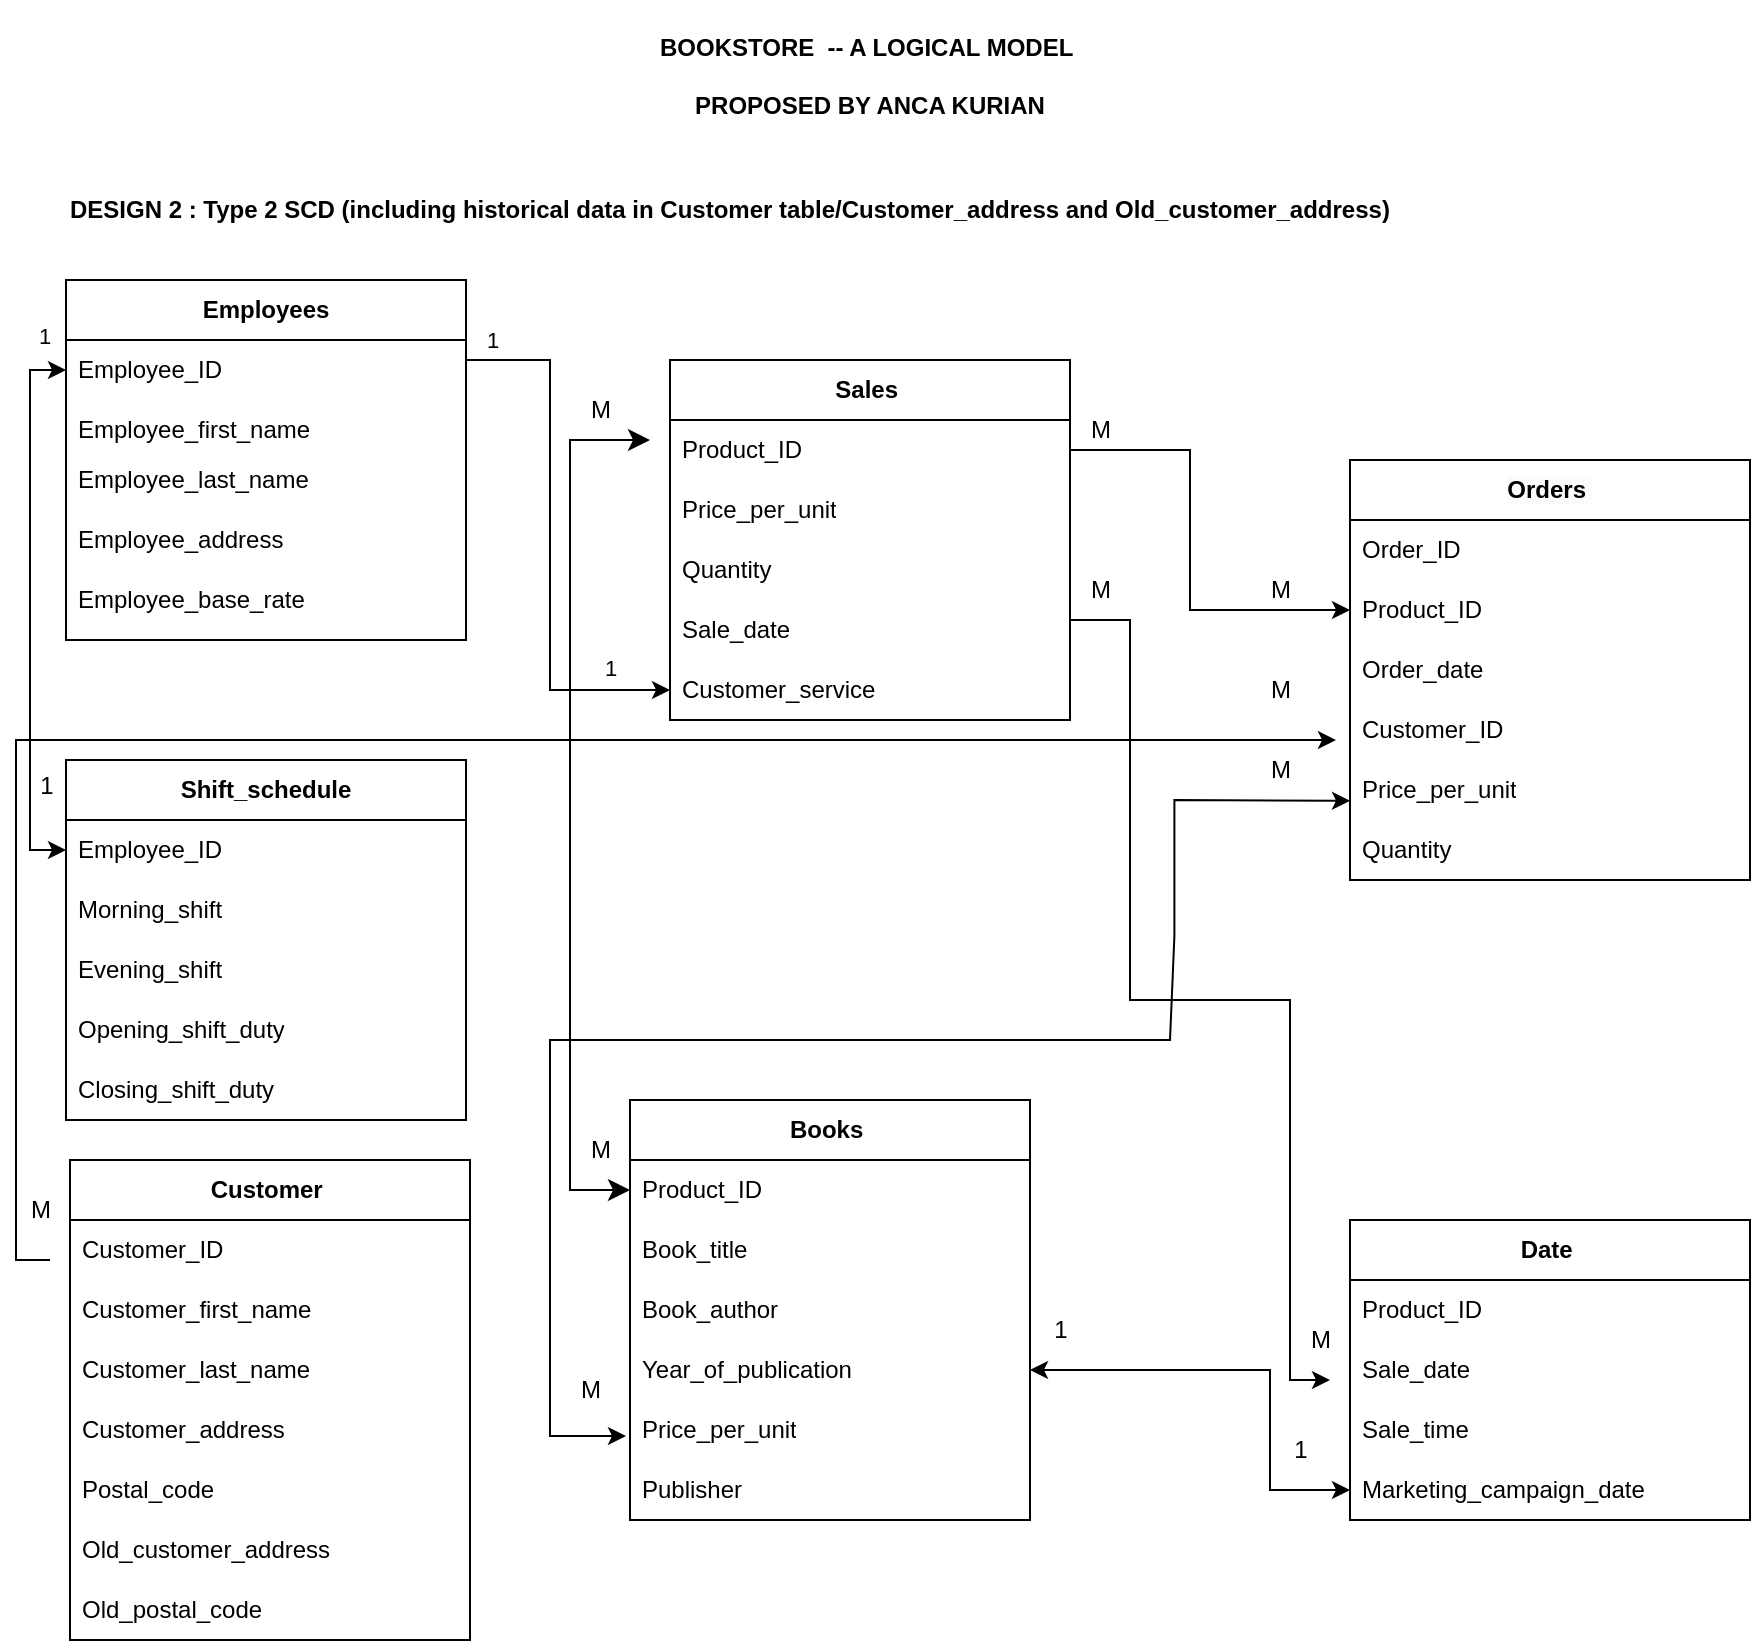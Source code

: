<mxfile version="24.7.16">
  <diagram name="Page-1" id="tgbP7fMSsW4LpV0L97UW">
    <mxGraphModel dx="1448" dy="721" grid="0" gridSize="10" guides="1" tooltips="1" connect="1" arrows="1" fold="1" page="1" pageScale="1" pageWidth="1100" pageHeight="850" math="0" shadow="0">
      <root>
        <mxCell id="0" />
        <mxCell id="1" parent="0" />
        <mxCell id="IiRR-AAmjPL472o-RA-9-1" value="&lt;span style=&quot;font-weight: 700;&quot;&gt;Employees&lt;/span&gt;" style="swimlane;fontStyle=0;childLayout=stackLayout;horizontal=1;startSize=30;horizontalStack=0;resizeParent=1;resizeParentMax=0;resizeLast=0;collapsible=1;marginBottom=0;whiteSpace=wrap;html=1;" vertex="1" parent="1">
          <mxGeometry x="488" y="420" width="200" height="180" as="geometry" />
        </mxCell>
        <mxCell id="IiRR-AAmjPL472o-RA-9-2" value="Employee_ID" style="text;strokeColor=none;fillColor=none;align=left;verticalAlign=middle;spacingLeft=4;spacingRight=4;overflow=hidden;points=[[0,0.5],[1,0.5]];portConstraint=eastwest;rotatable=0;whiteSpace=wrap;html=1;" vertex="1" parent="IiRR-AAmjPL472o-RA-9-1">
          <mxGeometry y="30" width="200" height="30" as="geometry" />
        </mxCell>
        <mxCell id="IiRR-AAmjPL472o-RA-9-3" value="Employee_first_name" style="text;strokeColor=none;fillColor=none;align=left;verticalAlign=middle;spacingLeft=4;spacingRight=4;overflow=hidden;points=[[0,0.5],[1,0.5]];portConstraint=eastwest;rotatable=0;whiteSpace=wrap;html=1;" vertex="1" parent="IiRR-AAmjPL472o-RA-9-1">
          <mxGeometry y="60" width="200" height="30" as="geometry" />
        </mxCell>
        <mxCell id="IiRR-AAmjPL472o-RA-9-4" value="Employee_last_name&lt;div&gt;&lt;br&gt;&lt;/div&gt;" style="text;strokeColor=none;fillColor=none;align=left;verticalAlign=middle;spacingLeft=4;spacingRight=4;overflow=hidden;points=[[0,0.5],[1,0.5]];portConstraint=eastwest;rotatable=0;whiteSpace=wrap;html=1;" vertex="1" parent="IiRR-AAmjPL472o-RA-9-1">
          <mxGeometry y="90" width="200" height="30" as="geometry" />
        </mxCell>
        <mxCell id="IiRR-AAmjPL472o-RA-9-5" value="Employee_address&lt;div&gt;&lt;br&gt;&lt;/div&gt;" style="text;strokeColor=none;fillColor=none;align=left;verticalAlign=middle;spacingLeft=4;spacingRight=4;overflow=hidden;points=[[0,0.5],[1,0.5]];portConstraint=eastwest;rotatable=0;whiteSpace=wrap;html=1;" vertex="1" parent="IiRR-AAmjPL472o-RA-9-1">
          <mxGeometry y="120" width="200" height="30" as="geometry" />
        </mxCell>
        <mxCell id="IiRR-AAmjPL472o-RA-9-6" value="Employee_base_rate&lt;div&gt;&lt;br&gt;&lt;/div&gt;" style="text;strokeColor=none;fillColor=none;align=left;verticalAlign=middle;spacingLeft=4;spacingRight=4;overflow=hidden;points=[[0,0.5],[1,0.5]];portConstraint=eastwest;rotatable=0;whiteSpace=wrap;html=1;" vertex="1" parent="IiRR-AAmjPL472o-RA-9-1">
          <mxGeometry y="150" width="200" height="30" as="geometry" />
        </mxCell>
        <mxCell id="IiRR-AAmjPL472o-RA-9-7" value="&lt;br&gt;&lt;span style=&quot;color: rgb(0, 0, 0); font-family: Helvetica; font-size: 12px; font-style: normal; font-variant-ligatures: normal; font-variant-caps: normal; font-weight: 700; letter-spacing: normal; orphans: 2; text-align: center; text-indent: 0px; text-transform: none; widows: 2; word-spacing: 0px; -webkit-text-stroke-width: 0px; white-space: normal; background-color: rgb(251, 251, 251); text-decoration-thickness: initial; text-decoration-style: initial; text-decoration-color: initial; display: inline !important; float: none;&quot;&gt;Orders&amp;nbsp;&lt;/span&gt;&lt;div&gt;&lt;br/&gt;&lt;/div&gt;" style="swimlane;fontStyle=0;childLayout=stackLayout;horizontal=1;startSize=30;horizontalStack=0;resizeParent=1;resizeParentMax=0;resizeLast=0;collapsible=1;marginBottom=0;whiteSpace=wrap;html=1;" vertex="1" parent="1">
          <mxGeometry x="1130" y="510" width="200" height="210" as="geometry" />
        </mxCell>
        <mxCell id="IiRR-AAmjPL472o-RA-9-8" value="Order_ID" style="text;strokeColor=none;fillColor=none;align=left;verticalAlign=middle;spacingLeft=4;spacingRight=4;overflow=hidden;points=[[0,0.5],[1,0.5]];portConstraint=eastwest;rotatable=0;whiteSpace=wrap;html=1;" vertex="1" parent="IiRR-AAmjPL472o-RA-9-7">
          <mxGeometry y="30" width="200" height="30" as="geometry" />
        </mxCell>
        <mxCell id="IiRR-AAmjPL472o-RA-9-9" value="Product_ID" style="text;strokeColor=none;fillColor=none;align=left;verticalAlign=middle;spacingLeft=4;spacingRight=4;overflow=hidden;points=[[0,0.5],[1,0.5]];portConstraint=eastwest;rotatable=0;whiteSpace=wrap;html=1;" vertex="1" parent="IiRR-AAmjPL472o-RA-9-7">
          <mxGeometry y="60" width="200" height="30" as="geometry" />
        </mxCell>
        <mxCell id="IiRR-AAmjPL472o-RA-9-10" value="Order_date" style="text;strokeColor=none;fillColor=none;align=left;verticalAlign=middle;spacingLeft=4;spacingRight=4;overflow=hidden;points=[[0,0.5],[1,0.5]];portConstraint=eastwest;rotatable=0;whiteSpace=wrap;html=1;" vertex="1" parent="IiRR-AAmjPL472o-RA-9-7">
          <mxGeometry y="90" width="200" height="30" as="geometry" />
        </mxCell>
        <mxCell id="IiRR-AAmjPL472o-RA-9-11" value="Customer_ID" style="text;strokeColor=none;fillColor=none;align=left;verticalAlign=middle;spacingLeft=4;spacingRight=4;overflow=hidden;points=[[0,0.5],[1,0.5]];portConstraint=eastwest;rotatable=0;whiteSpace=wrap;html=1;" vertex="1" parent="IiRR-AAmjPL472o-RA-9-7">
          <mxGeometry y="120" width="200" height="30" as="geometry" />
        </mxCell>
        <mxCell id="IiRR-AAmjPL472o-RA-9-12" value="Price_per_unit" style="text;strokeColor=none;fillColor=none;align=left;verticalAlign=middle;spacingLeft=4;spacingRight=4;overflow=hidden;points=[[0,0.5],[1,0.5]];portConstraint=eastwest;rotatable=0;whiteSpace=wrap;html=1;" vertex="1" parent="IiRR-AAmjPL472o-RA-9-7">
          <mxGeometry y="150" width="200" height="30" as="geometry" />
        </mxCell>
        <mxCell id="IiRR-AAmjPL472o-RA-9-13" value="Quantity" style="text;strokeColor=none;fillColor=none;align=left;verticalAlign=middle;spacingLeft=4;spacingRight=4;overflow=hidden;points=[[0,0.5],[1,0.5]];portConstraint=eastwest;rotatable=0;whiteSpace=wrap;html=1;" vertex="1" parent="IiRR-AAmjPL472o-RA-9-7">
          <mxGeometry y="180" width="200" height="30" as="geometry" />
        </mxCell>
        <mxCell id="IiRR-AAmjPL472o-RA-9-14" value="&lt;b&gt;Sales&amp;nbsp;&lt;/b&gt;" style="swimlane;fontStyle=0;childLayout=stackLayout;horizontal=1;startSize=30;horizontalStack=0;resizeParent=1;resizeParentMax=0;resizeLast=0;collapsible=1;marginBottom=0;whiteSpace=wrap;html=1;" vertex="1" parent="1">
          <mxGeometry x="790" y="460" width="200" height="180" as="geometry" />
        </mxCell>
        <mxCell id="IiRR-AAmjPL472o-RA-9-15" value="Product_ID" style="text;strokeColor=none;fillColor=none;align=left;verticalAlign=middle;spacingLeft=4;spacingRight=4;overflow=hidden;points=[[0,0.5],[1,0.5]];portConstraint=eastwest;rotatable=0;whiteSpace=wrap;html=1;" vertex="1" parent="IiRR-AAmjPL472o-RA-9-14">
          <mxGeometry y="30" width="200" height="30" as="geometry" />
        </mxCell>
        <mxCell id="IiRR-AAmjPL472o-RA-9-16" value="Price_per_unit" style="text;strokeColor=none;fillColor=none;align=left;verticalAlign=middle;spacingLeft=4;spacingRight=4;overflow=hidden;points=[[0,0.5],[1,0.5]];portConstraint=eastwest;rotatable=0;whiteSpace=wrap;html=1;" vertex="1" parent="IiRR-AAmjPL472o-RA-9-14">
          <mxGeometry y="60" width="200" height="30" as="geometry" />
        </mxCell>
        <mxCell id="IiRR-AAmjPL472o-RA-9-17" value="Quantity" style="text;strokeColor=none;fillColor=none;align=left;verticalAlign=middle;spacingLeft=4;spacingRight=4;overflow=hidden;points=[[0,0.5],[1,0.5]];portConstraint=eastwest;rotatable=0;whiteSpace=wrap;html=1;" vertex="1" parent="IiRR-AAmjPL472o-RA-9-14">
          <mxGeometry y="90" width="200" height="30" as="geometry" />
        </mxCell>
        <mxCell id="IiRR-AAmjPL472o-RA-9-18" value="Sale_date" style="text;strokeColor=none;fillColor=none;align=left;verticalAlign=middle;spacingLeft=4;spacingRight=4;overflow=hidden;points=[[0,0.5],[1,0.5]];portConstraint=eastwest;rotatable=0;whiteSpace=wrap;html=1;" vertex="1" parent="IiRR-AAmjPL472o-RA-9-14">
          <mxGeometry y="120" width="200" height="30" as="geometry" />
        </mxCell>
        <mxCell id="IiRR-AAmjPL472o-RA-9-19" value="Customer_service" style="text;strokeColor=none;fillColor=none;align=left;verticalAlign=middle;spacingLeft=4;spacingRight=4;overflow=hidden;points=[[0,0.5],[1,0.5]];portConstraint=eastwest;rotatable=0;whiteSpace=wrap;html=1;" vertex="1" parent="IiRR-AAmjPL472o-RA-9-14">
          <mxGeometry y="150" width="200" height="30" as="geometry" />
        </mxCell>
        <mxCell id="IiRR-AAmjPL472o-RA-9-20" value="&lt;b&gt;Customer&amp;nbsp;&lt;/b&gt;" style="swimlane;fontStyle=0;childLayout=stackLayout;horizontal=1;startSize=30;horizontalStack=0;resizeParent=1;resizeParentMax=0;resizeLast=0;collapsible=1;marginBottom=0;whiteSpace=wrap;html=1;" vertex="1" parent="1">
          <mxGeometry x="490" y="860" width="200" height="240" as="geometry" />
        </mxCell>
        <mxCell id="IiRR-AAmjPL472o-RA-9-21" value="Customer_ID" style="text;strokeColor=none;fillColor=none;align=left;verticalAlign=middle;spacingLeft=4;spacingRight=4;overflow=hidden;points=[[0,0.5],[1,0.5]];portConstraint=eastwest;rotatable=0;whiteSpace=wrap;html=1;" vertex="1" parent="IiRR-AAmjPL472o-RA-9-20">
          <mxGeometry y="30" width="200" height="30" as="geometry" />
        </mxCell>
        <mxCell id="IiRR-AAmjPL472o-RA-9-22" value="Customer_first_name" style="text;strokeColor=none;fillColor=none;align=left;verticalAlign=middle;spacingLeft=4;spacingRight=4;overflow=hidden;points=[[0,0.5],[1,0.5]];portConstraint=eastwest;rotatable=0;whiteSpace=wrap;html=1;" vertex="1" parent="IiRR-AAmjPL472o-RA-9-20">
          <mxGeometry y="60" width="200" height="30" as="geometry" />
        </mxCell>
        <mxCell id="IiRR-AAmjPL472o-RA-9-23" value="Customer_last_name" style="text;strokeColor=none;fillColor=none;align=left;verticalAlign=middle;spacingLeft=4;spacingRight=4;overflow=hidden;points=[[0,0.5],[1,0.5]];portConstraint=eastwest;rotatable=0;whiteSpace=wrap;html=1;" vertex="1" parent="IiRR-AAmjPL472o-RA-9-20">
          <mxGeometry y="90" width="200" height="30" as="geometry" />
        </mxCell>
        <mxCell id="IiRR-AAmjPL472o-RA-9-24" value="Customer_address" style="text;strokeColor=none;fillColor=none;align=left;verticalAlign=middle;spacingLeft=4;spacingRight=4;overflow=hidden;points=[[0,0.5],[1,0.5]];portConstraint=eastwest;rotatable=0;whiteSpace=wrap;html=1;" vertex="1" parent="IiRR-AAmjPL472o-RA-9-20">
          <mxGeometry y="120" width="200" height="30" as="geometry" />
        </mxCell>
        <mxCell id="IiRR-AAmjPL472o-RA-9-25" value="Postal_code" style="text;strokeColor=none;fillColor=none;align=left;verticalAlign=middle;spacingLeft=4;spacingRight=4;overflow=hidden;points=[[0,0.5],[1,0.5]];portConstraint=eastwest;rotatable=0;whiteSpace=wrap;html=1;" vertex="1" parent="IiRR-AAmjPL472o-RA-9-20">
          <mxGeometry y="150" width="200" height="30" as="geometry" />
        </mxCell>
        <mxCell id="IiRR-AAmjPL472o-RA-9-70" value="Old_customer_address" style="text;strokeColor=none;fillColor=none;align=left;verticalAlign=middle;spacingLeft=4;spacingRight=4;overflow=hidden;points=[[0,0.5],[1,0.5]];portConstraint=eastwest;rotatable=0;whiteSpace=wrap;html=1;" vertex="1" parent="IiRR-AAmjPL472o-RA-9-20">
          <mxGeometry y="180" width="200" height="30" as="geometry" />
        </mxCell>
        <mxCell id="IiRR-AAmjPL472o-RA-9-71" value="Old_postal_code" style="text;strokeColor=none;fillColor=none;align=left;verticalAlign=middle;spacingLeft=4;spacingRight=4;overflow=hidden;points=[[0,0.5],[1,0.5]];portConstraint=eastwest;rotatable=0;whiteSpace=wrap;html=1;" vertex="1" parent="IiRR-AAmjPL472o-RA-9-20">
          <mxGeometry y="210" width="200" height="30" as="geometry" />
        </mxCell>
        <mxCell id="IiRR-AAmjPL472o-RA-9-26" value="&lt;b&gt;Books&amp;nbsp;&lt;/b&gt;" style="swimlane;fontStyle=0;childLayout=stackLayout;horizontal=1;startSize=30;horizontalStack=0;resizeParent=1;resizeParentMax=0;resizeLast=0;collapsible=1;marginBottom=0;whiteSpace=wrap;html=1;" vertex="1" parent="1">
          <mxGeometry x="770" y="830" width="200" height="210" as="geometry" />
        </mxCell>
        <mxCell id="IiRR-AAmjPL472o-RA-9-27" value="Product_ID" style="text;strokeColor=none;fillColor=none;align=left;verticalAlign=middle;spacingLeft=4;spacingRight=4;overflow=hidden;points=[[0,0.5],[1,0.5]];portConstraint=eastwest;rotatable=0;whiteSpace=wrap;html=1;" vertex="1" parent="IiRR-AAmjPL472o-RA-9-26">
          <mxGeometry y="30" width="200" height="30" as="geometry" />
        </mxCell>
        <mxCell id="IiRR-AAmjPL472o-RA-9-28" value="Book_title" style="text;strokeColor=none;fillColor=none;align=left;verticalAlign=middle;spacingLeft=4;spacingRight=4;overflow=hidden;points=[[0,0.5],[1,0.5]];portConstraint=eastwest;rotatable=0;whiteSpace=wrap;html=1;" vertex="1" parent="IiRR-AAmjPL472o-RA-9-26">
          <mxGeometry y="60" width="200" height="30" as="geometry" />
        </mxCell>
        <mxCell id="IiRR-AAmjPL472o-RA-9-29" value="Book_author" style="text;strokeColor=none;fillColor=none;align=left;verticalAlign=middle;spacingLeft=4;spacingRight=4;overflow=hidden;points=[[0,0.5],[1,0.5]];portConstraint=eastwest;rotatable=0;whiteSpace=wrap;html=1;" vertex="1" parent="IiRR-AAmjPL472o-RA-9-26">
          <mxGeometry y="90" width="200" height="30" as="geometry" />
        </mxCell>
        <mxCell id="IiRR-AAmjPL472o-RA-9-30" value="Year_of_publication" style="text;strokeColor=none;fillColor=none;align=left;verticalAlign=middle;spacingLeft=4;spacingRight=4;overflow=hidden;points=[[0,0.5],[1,0.5]];portConstraint=eastwest;rotatable=0;whiteSpace=wrap;html=1;" vertex="1" parent="IiRR-AAmjPL472o-RA-9-26">
          <mxGeometry y="120" width="200" height="30" as="geometry" />
        </mxCell>
        <mxCell id="IiRR-AAmjPL472o-RA-9-31" value="Price_per_unit" style="text;strokeColor=none;fillColor=none;align=left;verticalAlign=middle;spacingLeft=4;spacingRight=4;overflow=hidden;points=[[0,0.5],[1,0.5]];portConstraint=eastwest;rotatable=0;whiteSpace=wrap;html=1;" vertex="1" parent="IiRR-AAmjPL472o-RA-9-26">
          <mxGeometry y="150" width="200" height="30" as="geometry" />
        </mxCell>
        <mxCell id="IiRR-AAmjPL472o-RA-9-32" value="Publisher" style="text;strokeColor=none;fillColor=none;align=left;verticalAlign=middle;spacingLeft=4;spacingRight=4;overflow=hidden;points=[[0,0.5],[1,0.5]];portConstraint=eastwest;rotatable=0;whiteSpace=wrap;html=1;" vertex="1" parent="IiRR-AAmjPL472o-RA-9-26">
          <mxGeometry y="180" width="200" height="30" as="geometry" />
        </mxCell>
        <mxCell id="IiRR-AAmjPL472o-RA-9-33" value="Date&amp;nbsp;" style="swimlane;fontStyle=1;childLayout=stackLayout;horizontal=1;startSize=30;horizontalStack=0;resizeParent=1;resizeParentMax=0;resizeLast=0;collapsible=1;marginBottom=0;whiteSpace=wrap;html=1;" vertex="1" parent="1">
          <mxGeometry x="1130" y="890" width="200" height="150" as="geometry" />
        </mxCell>
        <mxCell id="IiRR-AAmjPL472o-RA-9-34" value="Product_ID" style="text;strokeColor=none;fillColor=none;align=left;verticalAlign=middle;spacingLeft=4;spacingRight=4;overflow=hidden;points=[[0,0.5],[1,0.5]];portConstraint=eastwest;rotatable=0;whiteSpace=wrap;html=1;" vertex="1" parent="IiRR-AAmjPL472o-RA-9-33">
          <mxGeometry y="30" width="200" height="30" as="geometry" />
        </mxCell>
        <mxCell id="IiRR-AAmjPL472o-RA-9-35" value="Sale_date" style="text;strokeColor=none;fillColor=none;align=left;verticalAlign=middle;spacingLeft=4;spacingRight=4;overflow=hidden;points=[[0,0.5],[1,0.5]];portConstraint=eastwest;rotatable=0;whiteSpace=wrap;html=1;" vertex="1" parent="IiRR-AAmjPL472o-RA-9-33">
          <mxGeometry y="60" width="200" height="30" as="geometry" />
        </mxCell>
        <mxCell id="IiRR-AAmjPL472o-RA-9-36" value="Sale_time" style="text;strokeColor=none;fillColor=none;align=left;verticalAlign=middle;spacingLeft=4;spacingRight=4;overflow=hidden;points=[[0,0.5],[1,0.5]];portConstraint=eastwest;rotatable=0;whiteSpace=wrap;html=1;" vertex="1" parent="IiRR-AAmjPL472o-RA-9-33">
          <mxGeometry y="90" width="200" height="30" as="geometry" />
        </mxCell>
        <mxCell id="IiRR-AAmjPL472o-RA-9-37" value="Marketing_campaign_date" style="text;strokeColor=none;fillColor=none;align=left;verticalAlign=middle;spacingLeft=4;spacingRight=4;overflow=hidden;points=[[0,0.5],[1,0.5]];portConstraint=eastwest;rotatable=0;whiteSpace=wrap;html=1;" vertex="1" parent="IiRR-AAmjPL472o-RA-9-33">
          <mxGeometry y="120" width="200" height="30" as="geometry" />
        </mxCell>
        <mxCell id="IiRR-AAmjPL472o-RA-9-38" value="" style="edgeStyle=orthogonalEdgeStyle;rounded=0;orthogonalLoop=1;jettySize=auto;html=1;entryX=0;entryY=0.5;entryDx=0;entryDy=0;" edge="1" parent="1" source="IiRR-AAmjPL472o-RA-9-2" target="IiRR-AAmjPL472o-RA-9-19">
          <mxGeometry relative="1" as="geometry">
            <Array as="points">
              <mxPoint x="730" y="460" />
              <mxPoint x="730" y="625" />
            </Array>
          </mxGeometry>
        </mxCell>
        <mxCell id="IiRR-AAmjPL472o-RA-9-39" value="1" style="edgeLabel;html=1;align=center;verticalAlign=middle;resizable=0;points=[];" vertex="1" connectable="0" parent="1">
          <mxGeometry x="750" y="390" as="geometry">
            <mxPoint x="10" y="224" as="offset" />
          </mxGeometry>
        </mxCell>
        <mxCell id="IiRR-AAmjPL472o-RA-9-40" value="" style="endArrow=classic;startArrow=classic;html=1;rounded=0;entryX=-0.011;entryY=0.747;entryDx=0;entryDy=0;entryPerimeter=0;" edge="1" parent="1">
          <mxGeometry width="50" height="50" relative="1" as="geometry">
            <mxPoint x="768" y="998" as="sourcePoint" />
            <mxPoint x="1130" y="680.41" as="targetPoint" />
            <Array as="points">
              <mxPoint x="730" y="998" />
              <mxPoint x="730" y="800" />
              <mxPoint x="1040" y="800" />
              <mxPoint x="1042.2" y="748" />
              <mxPoint x="1042.2" y="680" />
            </Array>
          </mxGeometry>
        </mxCell>
        <mxCell id="IiRR-AAmjPL472o-RA-9-41" value="M" style="text;html=1;align=center;verticalAlign=middle;resizable=0;points=[];autosize=1;strokeColor=none;fillColor=none;" vertex="1" parent="1">
          <mxGeometry x="1080" y="650" width="30" height="30" as="geometry" />
        </mxCell>
        <mxCell id="IiRR-AAmjPL472o-RA-9-42" value="M" style="text;html=1;align=center;verticalAlign=middle;resizable=0;points=[];autosize=1;strokeColor=none;fillColor=none;" vertex="1" parent="1">
          <mxGeometry x="735" y="960" width="30" height="30" as="geometry" />
        </mxCell>
        <mxCell id="IiRR-AAmjPL472o-RA-9-43" style="edgeStyle=orthogonalEdgeStyle;rounded=0;orthogonalLoop=1;jettySize=auto;html=1;entryX=0;entryY=0.5;entryDx=0;entryDy=0;" edge="1" parent="1" source="IiRR-AAmjPL472o-RA-9-15" target="IiRR-AAmjPL472o-RA-9-9">
          <mxGeometry relative="1" as="geometry">
            <mxPoint x="1010" y="330" as="targetPoint" />
            <Array as="points">
              <mxPoint x="1050" y="505" />
              <mxPoint x="1050" y="585" />
            </Array>
          </mxGeometry>
        </mxCell>
        <mxCell id="IiRR-AAmjPL472o-RA-9-44" value="M" style="text;html=1;align=center;verticalAlign=middle;resizable=0;points=[];autosize=1;strokeColor=none;fillColor=none;" vertex="1" parent="1">
          <mxGeometry x="990" y="480" width="30" height="30" as="geometry" />
        </mxCell>
        <mxCell id="IiRR-AAmjPL472o-RA-9-45" value="M" style="text;html=1;align=center;verticalAlign=middle;resizable=0;points=[];autosize=1;strokeColor=none;fillColor=none;" vertex="1" parent="1">
          <mxGeometry x="1080" y="560" width="30" height="30" as="geometry" />
        </mxCell>
        <mxCell id="IiRR-AAmjPL472o-RA-9-46" value="" style="edgeStyle=orthogonalEdgeStyle;rounded=0;orthogonalLoop=1;jettySize=auto;html=1;" edge="1" parent="1">
          <mxGeometry relative="1" as="geometry">
            <mxPoint x="990" y="590" as="sourcePoint" />
            <mxPoint x="1120" y="970" as="targetPoint" />
            <Array as="points">
              <mxPoint x="1020" y="590" />
              <mxPoint x="1020" y="780" />
              <mxPoint x="1100" y="780" />
              <mxPoint x="1100" y="970" />
              <mxPoint x="1120" y="970" />
            </Array>
          </mxGeometry>
        </mxCell>
        <mxCell id="IiRR-AAmjPL472o-RA-9-47" value="M" style="text;html=1;align=center;verticalAlign=middle;resizable=0;points=[];autosize=1;strokeColor=none;fillColor=none;" vertex="1" parent="1">
          <mxGeometry x="1100" y="935" width="30" height="30" as="geometry" />
        </mxCell>
        <mxCell id="IiRR-AAmjPL472o-RA-9-48" value="M" style="text;html=1;align=center;verticalAlign=middle;resizable=0;points=[];autosize=1;strokeColor=none;fillColor=none;" vertex="1" parent="1">
          <mxGeometry x="990" y="560" width="30" height="30" as="geometry" />
        </mxCell>
        <mxCell id="IiRR-AAmjPL472o-RA-9-49" style="edgeStyle=orthogonalEdgeStyle;rounded=0;orthogonalLoop=1;jettySize=auto;html=1;" edge="1" parent="1">
          <mxGeometry relative="1" as="geometry">
            <mxPoint x="1123" y="650" as="targetPoint" />
            <mxPoint x="480" y="910" as="sourcePoint" />
            <Array as="points">
              <mxPoint x="463" y="910" />
              <mxPoint x="463" y="650" />
            </Array>
          </mxGeometry>
        </mxCell>
        <mxCell id="IiRR-AAmjPL472o-RA-9-50" value="M" style="text;html=1;align=center;verticalAlign=middle;resizable=0;points=[];autosize=1;strokeColor=none;fillColor=none;" vertex="1" parent="1">
          <mxGeometry x="460" y="870" width="30" height="30" as="geometry" />
        </mxCell>
        <mxCell id="IiRR-AAmjPL472o-RA-9-51" value="M" style="text;html=1;align=center;verticalAlign=middle;resizable=0;points=[];autosize=1;strokeColor=none;fillColor=none;" vertex="1" parent="1">
          <mxGeometry x="1080" y="610" width="30" height="30" as="geometry" />
        </mxCell>
        <mxCell id="IiRR-AAmjPL472o-RA-9-52" value="" style="endArrow=classic;startArrow=classic;html=1;rounded=0;entryX=0;entryY=0.5;entryDx=0;entryDy=0;exitX=1;exitY=0.5;exitDx=0;exitDy=0;" edge="1" parent="1" source="IiRR-AAmjPL472o-RA-9-30" target="IiRR-AAmjPL472o-RA-9-37">
          <mxGeometry width="50" height="50" relative="1" as="geometry">
            <mxPoint x="970" y="803" as="sourcePoint" />
            <mxPoint x="1120" y="770" as="targetPoint" />
            <Array as="points">
              <mxPoint x="1090" y="965" />
              <mxPoint x="1090" y="1025" />
            </Array>
          </mxGeometry>
        </mxCell>
        <mxCell id="IiRR-AAmjPL472o-RA-9-53" value="1" style="text;html=1;align=center;verticalAlign=middle;resizable=0;points=[];autosize=1;strokeColor=none;fillColor=none;" vertex="1" parent="1">
          <mxGeometry x="970" y="930" width="30" height="30" as="geometry" />
        </mxCell>
        <mxCell id="IiRR-AAmjPL472o-RA-9-54" value="1" style="text;html=1;align=center;verticalAlign=middle;resizable=0;points=[];autosize=1;strokeColor=none;fillColor=none;" vertex="1" parent="1">
          <mxGeometry x="1090" y="990" width="30" height="30" as="geometry" />
        </mxCell>
        <mxCell id="IiRR-AAmjPL472o-RA-9-55" value="" style="edgeStyle=none;orthogonalLoop=1;jettySize=auto;html=1;endArrow=classic;startArrow=classic;endSize=8;startSize=8;rounded=0;exitX=0;exitY=0.5;exitDx=0;exitDy=0;" edge="1" parent="1" source="IiRR-AAmjPL472o-RA-9-27">
          <mxGeometry width="100" relative="1" as="geometry">
            <mxPoint x="750" y="610" as="sourcePoint" />
            <mxPoint x="780" y="500" as="targetPoint" />
            <Array as="points">
              <mxPoint x="740" y="875" />
              <mxPoint x="740" y="683" />
              <mxPoint x="740" y="500" />
              <mxPoint x="760" y="500" />
            </Array>
          </mxGeometry>
        </mxCell>
        <mxCell id="IiRR-AAmjPL472o-RA-9-56" value="M" style="text;html=1;align=center;verticalAlign=middle;resizable=0;points=[];autosize=1;strokeColor=none;fillColor=none;" vertex="1" parent="1">
          <mxGeometry x="740" y="470" width="30" height="30" as="geometry" />
        </mxCell>
        <mxCell id="IiRR-AAmjPL472o-RA-9-57" value="M" style="text;html=1;align=center;verticalAlign=middle;resizable=0;points=[];autosize=1;strokeColor=none;fillColor=none;" vertex="1" parent="1">
          <mxGeometry x="740" y="840" width="30" height="30" as="geometry" />
        </mxCell>
        <mxCell id="IiRR-AAmjPL472o-RA-9-58" value="&lt;span style=&quot;font-weight: 700;&quot;&gt;Shift_schedule&lt;/span&gt;" style="swimlane;fontStyle=0;childLayout=stackLayout;horizontal=1;startSize=30;horizontalStack=0;resizeParent=1;resizeParentMax=0;resizeLast=0;collapsible=1;marginBottom=0;whiteSpace=wrap;html=1;" vertex="1" parent="1">
          <mxGeometry x="488" y="660" width="200" height="180" as="geometry" />
        </mxCell>
        <mxCell id="IiRR-AAmjPL472o-RA-9-59" value="Employee_ID" style="text;strokeColor=none;fillColor=none;align=left;verticalAlign=middle;spacingLeft=4;spacingRight=4;overflow=hidden;points=[[0,0.5],[1,0.5]];portConstraint=eastwest;rotatable=0;whiteSpace=wrap;html=1;" vertex="1" parent="IiRR-AAmjPL472o-RA-9-58">
          <mxGeometry y="30" width="200" height="30" as="geometry" />
        </mxCell>
        <mxCell id="IiRR-AAmjPL472o-RA-9-60" value="&lt;div&gt;Morning_shift&lt;/div&gt;" style="text;strokeColor=none;fillColor=none;align=left;verticalAlign=middle;spacingLeft=4;spacingRight=4;overflow=hidden;points=[[0,0.5],[1,0.5]];portConstraint=eastwest;rotatable=0;whiteSpace=wrap;html=1;" vertex="1" parent="IiRR-AAmjPL472o-RA-9-58">
          <mxGeometry y="60" width="200" height="30" as="geometry" />
        </mxCell>
        <mxCell id="IiRR-AAmjPL472o-RA-9-61" value="&lt;div&gt;Evening_shift&lt;/div&gt;" style="text;strokeColor=none;fillColor=none;align=left;verticalAlign=middle;spacingLeft=4;spacingRight=4;overflow=hidden;points=[[0,0.5],[1,0.5]];portConstraint=eastwest;rotatable=0;whiteSpace=wrap;html=1;" vertex="1" parent="IiRR-AAmjPL472o-RA-9-58">
          <mxGeometry y="90" width="200" height="30" as="geometry" />
        </mxCell>
        <mxCell id="IiRR-AAmjPL472o-RA-9-62" value="&lt;div&gt;Opening_shift_duty&lt;/div&gt;" style="text;strokeColor=none;fillColor=none;align=left;verticalAlign=middle;spacingLeft=4;spacingRight=4;overflow=hidden;points=[[0,0.5],[1,0.5]];portConstraint=eastwest;rotatable=0;whiteSpace=wrap;html=1;" vertex="1" parent="IiRR-AAmjPL472o-RA-9-58">
          <mxGeometry y="120" width="200" height="30" as="geometry" />
        </mxCell>
        <mxCell id="IiRR-AAmjPL472o-RA-9-63" value="&lt;div&gt;Closing_shift_duty&lt;/div&gt;" style="text;strokeColor=none;fillColor=none;align=left;verticalAlign=middle;spacingLeft=4;spacingRight=4;overflow=hidden;points=[[0,0.5],[1,0.5]];portConstraint=eastwest;rotatable=0;whiteSpace=wrap;html=1;" vertex="1" parent="IiRR-AAmjPL472o-RA-9-58">
          <mxGeometry y="150" width="200" height="30" as="geometry" />
        </mxCell>
        <mxCell id="IiRR-AAmjPL472o-RA-9-64" value="" style="endArrow=classic;startArrow=classic;html=1;rounded=0;entryX=0;entryY=0.5;entryDx=0;entryDy=0;exitX=0;exitY=0.5;exitDx=0;exitDy=0;" edge="1" parent="1" source="IiRR-AAmjPL472o-RA-9-2" target="IiRR-AAmjPL472o-RA-9-59">
          <mxGeometry width="50" height="50" relative="1" as="geometry">
            <mxPoint x="470" y="320" as="sourcePoint" />
            <mxPoint x="470" y="490" as="targetPoint" />
            <Array as="points">
              <mxPoint x="470" y="465" />
              <mxPoint x="470" y="705" />
            </Array>
          </mxGeometry>
        </mxCell>
        <mxCell id="IiRR-AAmjPL472o-RA-9-65" value="1" style="text;html=1;align=center;verticalAlign=middle;resizable=0;points=[];autosize=1;strokeColor=none;fillColor=none;" vertex="1" parent="1">
          <mxGeometry x="465" y="660" width="25" height="26" as="geometry" />
        </mxCell>
        <mxCell id="IiRR-AAmjPL472o-RA-9-66" value="1" style="edgeLabel;html=1;align=center;verticalAlign=middle;resizable=0;points=[];" vertex="1" connectable="0" parent="1">
          <mxGeometry x="470" y="470" as="geometry">
            <mxPoint x="7" y="-22" as="offset" />
          </mxGeometry>
        </mxCell>
        <mxCell id="IiRR-AAmjPL472o-RA-9-67" value="1" style="edgeLabel;html=1;align=center;verticalAlign=middle;resizable=0;points=[];" vertex="1" connectable="0" parent="1">
          <mxGeometry x="690" y="280" as="geometry">
            <mxPoint x="11" y="170" as="offset" />
          </mxGeometry>
        </mxCell>
        <mxCell id="IiRR-AAmjPL472o-RA-9-69" value="&lt;b&gt;DESIGN 2 : Type 2 SCD (including historical data in Customer table/Customer_address and Old_customer_address)&amp;nbsp;&lt;/b&gt;" style="text;html=1;align=left;verticalAlign=middle;whiteSpace=wrap;rounded=0;" vertex="1" parent="1">
          <mxGeometry x="488" y="370" width="710" height="30" as="geometry" />
        </mxCell>
        <mxCell id="IiRR-AAmjPL472o-RA-9-72" value="&lt;b&gt;BOOKSTORE&amp;nbsp; -- A LOGICAL MODEL&amp;nbsp;&lt;/b&gt;&lt;div&gt;&lt;b&gt;&lt;br&gt;&lt;/b&gt;&lt;/div&gt;&lt;div&gt;&lt;b&gt;PROPOSED BY ANCA KURIAN&lt;/b&gt;&lt;/div&gt;" style="text;html=1;whiteSpace=wrap;overflow=hidden;rounded=0;align=center;" vertex="1" parent="1">
          <mxGeometry x="540" y="290" width="700" height="70" as="geometry" />
        </mxCell>
      </root>
    </mxGraphModel>
  </diagram>
</mxfile>
